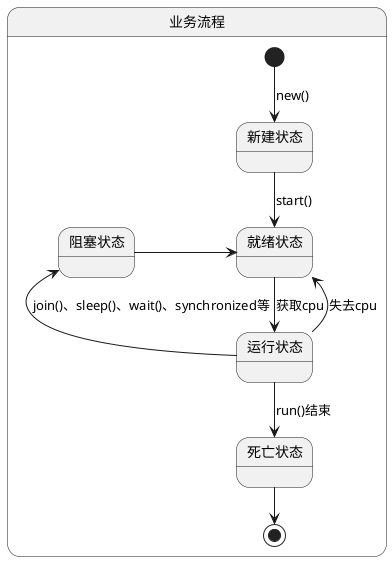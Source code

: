 @startuml

state 业务流程 {

    [*] --> 新建状态 : new()

    新建状态 --> 就绪状态 : start()

    就绪状态 --> 运行状态 : 获取cpu

    运行状态 --> 就绪状态 : 失去cpu

    运行状态 --> 阻塞状态 : join()、sleep()、wait()、synchronized等

    阻塞状态 -> 就绪状态

    运行状态 --> 死亡状态 : run()结束

    死亡状态 --> [*]

}

@enduml